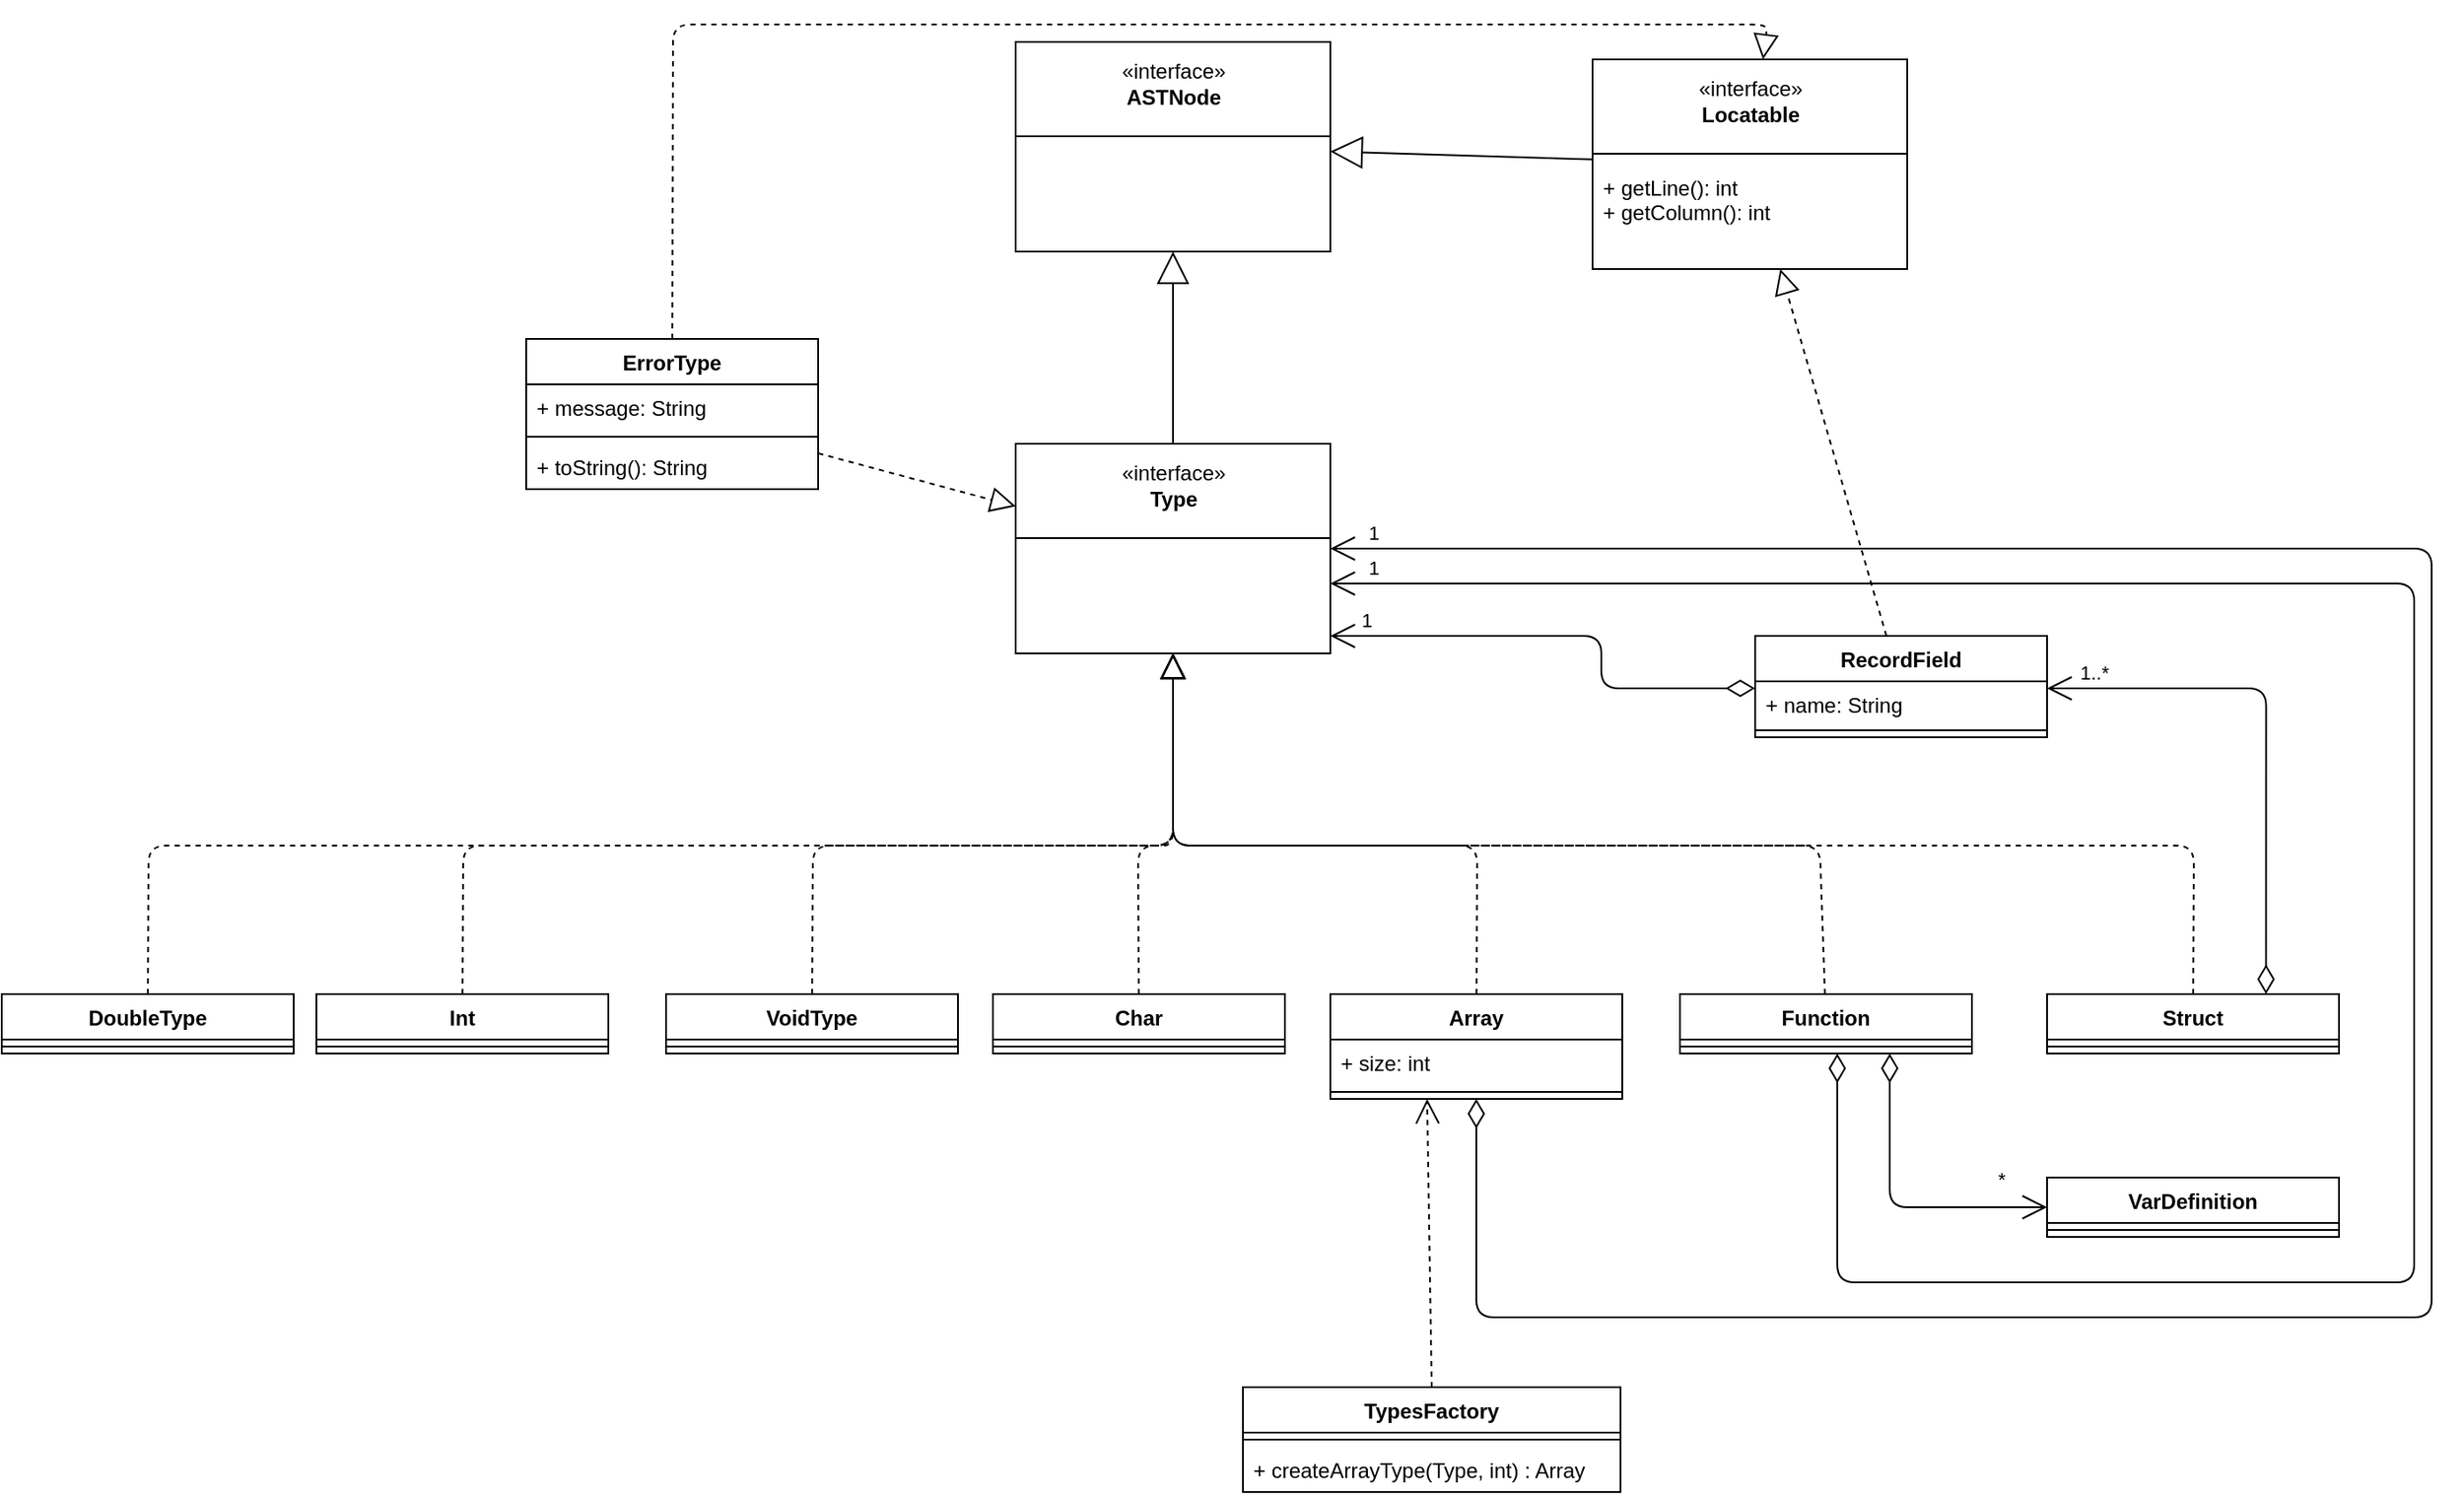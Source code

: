 <mxfile version="26.0.16" pages="2">
  <diagram id="vZv2f6N4h2fVlUgS8-mH" name="Page-1">
    <mxGraphModel dx="1803" dy="597" grid="1" gridSize="10" guides="1" tooltips="1" connect="1" arrows="1" fold="1" page="1" pageScale="1" pageWidth="827" pageHeight="1169" math="0" shadow="0">
      <root>
        <mxCell id="0" />
        <mxCell id="1" parent="0" />
        <mxCell id="rlbLfpFhO2BiyqU0LLHT-1" value="" style="group" parent="1" vertex="1" connectable="0">
          <mxGeometry x="510" y="40" width="180" height="120" as="geometry" />
        </mxCell>
        <mxCell id="rlbLfpFhO2BiyqU0LLHT-2" value="+ method(type): type" style="text;strokeColor=none;fillColor=none;align=left;verticalAlign=top;spacingLeft=4;spacingRight=4;overflow=hidden;rotatable=0;points=[[0,0.5],[1,0.5]];portConstraint=eastwest;" parent="rlbLfpFhO2BiyqU0LLHT-1" vertex="1">
          <mxGeometry y="60" width="180" height="50" as="geometry" />
        </mxCell>
        <mxCell id="rlbLfpFhO2BiyqU0LLHT-3" value="«interface»&lt;br&gt;&lt;b&gt;ASTNode&lt;br&gt;&lt;br&gt;&lt;br&gt;&lt;br&gt;&lt;br&gt;&lt;br&gt;&lt;/b&gt;" style="html=1;" parent="rlbLfpFhO2BiyqU0LLHT-1" vertex="1">
          <mxGeometry width="180" height="120" as="geometry" />
        </mxCell>
        <mxCell id="rlbLfpFhO2BiyqU0LLHT-4" value="" style="line;strokeWidth=1;fillColor=none;align=left;verticalAlign=middle;spacingTop=-1;spacingLeft=3;spacingRight=3;rotatable=0;labelPosition=right;points=[];portConstraint=eastwest;" parent="rlbLfpFhO2BiyqU0LLHT-1" vertex="1">
          <mxGeometry y="50" width="180" height="8" as="geometry" />
        </mxCell>
        <mxCell id="rlbLfpFhO2BiyqU0LLHT-5" value="" style="group" parent="1" vertex="1" connectable="0">
          <mxGeometry x="510" y="270" width="180" height="120" as="geometry" />
        </mxCell>
        <mxCell id="rlbLfpFhO2BiyqU0LLHT-6" value="+ method(type): type" style="text;strokeColor=none;fillColor=none;align=left;verticalAlign=top;spacingLeft=4;spacingRight=4;overflow=hidden;rotatable=0;points=[[0,0.5],[1,0.5]];portConstraint=eastwest;" parent="rlbLfpFhO2BiyqU0LLHT-5" vertex="1">
          <mxGeometry y="60" width="180" height="50" as="geometry" />
        </mxCell>
        <mxCell id="rlbLfpFhO2BiyqU0LLHT-7" value="«interface»&lt;br&gt;&lt;b&gt;Type&lt;br&gt;&lt;br&gt;&lt;br&gt;&lt;br&gt;&lt;br&gt;&lt;br&gt;&lt;/b&gt;" style="html=1;" parent="rlbLfpFhO2BiyqU0LLHT-5" vertex="1">
          <mxGeometry width="180" height="120" as="geometry" />
        </mxCell>
        <mxCell id="rlbLfpFhO2BiyqU0LLHT-8" value="" style="line;strokeWidth=1;fillColor=none;align=left;verticalAlign=middle;spacingTop=-1;spacingLeft=3;spacingRight=3;rotatable=0;labelPosition=right;points=[];portConstraint=eastwest;" parent="rlbLfpFhO2BiyqU0LLHT-5" vertex="1">
          <mxGeometry y="50" width="180" height="8" as="geometry" />
        </mxCell>
        <mxCell id="jiGq7M3ya4mWDzan2j70-5" value="Array" style="swimlane;fontStyle=1;align=center;verticalAlign=top;childLayout=stackLayout;horizontal=1;startSize=26;horizontalStack=0;resizeParent=1;resizeParentMax=0;resizeLast=0;collapsible=1;marginBottom=0;" parent="1" vertex="1">
          <mxGeometry x="690" y="585" width="167" height="60" as="geometry" />
        </mxCell>
        <mxCell id="jiGq7M3ya4mWDzan2j70-6" value="+ size: int" style="text;strokeColor=none;fillColor=none;align=left;verticalAlign=top;spacingLeft=4;spacingRight=4;overflow=hidden;rotatable=0;points=[[0,0.5],[1,0.5]];portConstraint=eastwest;" parent="jiGq7M3ya4mWDzan2j70-5" vertex="1">
          <mxGeometry y="26" width="167" height="26" as="geometry" />
        </mxCell>
        <mxCell id="jiGq7M3ya4mWDzan2j70-7" value="" style="line;strokeWidth=1;fillColor=none;align=left;verticalAlign=middle;spacingTop=-1;spacingLeft=3;spacingRight=3;rotatable=0;labelPosition=right;points=[];portConstraint=eastwest;" parent="jiGq7M3ya4mWDzan2j70-5" vertex="1">
          <mxGeometry y="52" width="167" height="8" as="geometry" />
        </mxCell>
        <mxCell id="jiGq7M3ya4mWDzan2j70-8" value="Struct" style="swimlane;fontStyle=1;align=center;verticalAlign=top;childLayout=stackLayout;horizontal=1;startSize=26;horizontalStack=0;resizeParent=1;resizeParentMax=0;resizeLast=0;collapsible=1;marginBottom=0;" parent="1" vertex="1">
          <mxGeometry x="1100" y="585" width="167" height="34" as="geometry" />
        </mxCell>
        <mxCell id="jiGq7M3ya4mWDzan2j70-10" value="" style="line;strokeWidth=1;fillColor=none;align=left;verticalAlign=middle;spacingTop=-1;spacingLeft=3;spacingRight=3;rotatable=0;labelPosition=right;points=[];portConstraint=eastwest;" parent="jiGq7M3ya4mWDzan2j70-8" vertex="1">
          <mxGeometry y="26" width="167" height="8" as="geometry" />
        </mxCell>
        <mxCell id="jiGq7M3ya4mWDzan2j70-11" value="" style="endArrow=block;dashed=1;endFill=0;endSize=12;html=1;" parent="1" source="VT82_3uqBTPFHjFQVwiJ-1" target="rlbLfpFhO2BiyqU0LLHT-7" edge="1">
          <mxGeometry width="160" relative="1" as="geometry">
            <mxPoint x="440" y="550" as="sourcePoint" />
            <mxPoint x="574" y="820" as="targetPoint" />
            <Array as="points">
              <mxPoint x="580" y="500" />
              <mxPoint x="600" y="500" />
            </Array>
          </mxGeometry>
        </mxCell>
        <mxCell id="jiGq7M3ya4mWDzan2j70-12" value="" style="endArrow=block;dashed=1;endFill=0;endSize=12;html=1;" parent="1" source="jiGq7M3ya4mWDzan2j70-5" target="rlbLfpFhO2BiyqU0LLHT-7" edge="1">
          <mxGeometry width="160" relative="1" as="geometry">
            <mxPoint x="580" y="550" as="sourcePoint" />
            <mxPoint x="740" y="550" as="targetPoint" />
            <Array as="points">
              <mxPoint x="774" y="500" />
              <mxPoint x="600" y="500" />
            </Array>
          </mxGeometry>
        </mxCell>
        <mxCell id="jiGq7M3ya4mWDzan2j70-13" value="" style="endArrow=block;dashed=1;endFill=0;endSize=12;html=1;" parent="1" source="jiGq7M3ya4mWDzan2j70-8" target="rlbLfpFhO2BiyqU0LLHT-7" edge="1">
          <mxGeometry width="160" relative="1" as="geometry">
            <mxPoint x="667" y="540" as="sourcePoint" />
            <mxPoint x="827" y="540" as="targetPoint" />
            <Array as="points">
              <mxPoint x="1184" y="500" />
              <mxPoint x="600" y="500" />
            </Array>
          </mxGeometry>
        </mxCell>
        <mxCell id="jiGq7M3ya4mWDzan2j70-14" value="1" style="endArrow=open;html=1;endSize=12;startArrow=diamondThin;startSize=14;startFill=0;edgeStyle=orthogonalEdgeStyle;align=left;verticalAlign=bottom;" parent="1" source="jiGq7M3ya4mWDzan2j70-5" target="rlbLfpFhO2BiyqU0LLHT-7" edge="1">
          <mxGeometry x="0.977" relative="1" as="geometry">
            <mxPoint x="590" y="730" as="sourcePoint" />
            <mxPoint x="750" y="730" as="targetPoint" />
            <mxPoint as="offset" />
            <Array as="points">
              <mxPoint x="774" y="770" />
              <mxPoint x="1320" y="770" />
              <mxPoint x="1320" y="330" />
            </Array>
          </mxGeometry>
        </mxCell>
        <mxCell id="jiGq7M3ya4mWDzan2j70-15" value="VarDefinition&#xa;" style="swimlane;fontStyle=1;align=center;verticalAlign=top;childLayout=stackLayout;horizontal=1;startSize=26;horizontalStack=0;resizeParent=1;resizeParentMax=0;resizeLast=0;collapsible=1;marginBottom=0;" parent="1" vertex="1">
          <mxGeometry x="1100" y="690" width="167" height="34" as="geometry">
            <mxRectangle x="330" y="1027" width="100" height="30" as="alternateBounds" />
          </mxGeometry>
        </mxCell>
        <mxCell id="jiGq7M3ya4mWDzan2j70-16" value="" style="line;strokeWidth=1;fillColor=none;align=left;verticalAlign=middle;spacingTop=-1;spacingLeft=3;spacingRight=3;rotatable=0;labelPosition=right;points=[];portConstraint=eastwest;" parent="jiGq7M3ya4mWDzan2j70-15" vertex="1">
          <mxGeometry y="26" width="167" height="8" as="geometry" />
        </mxCell>
        <mxCell id="VT82_3uqBTPFHjFQVwiJ-1" value="Char" style="swimlane;fontStyle=1;align=center;verticalAlign=top;childLayout=stackLayout;horizontal=1;startSize=26;horizontalStack=0;resizeParent=1;resizeParentMax=0;resizeLast=0;collapsible=1;marginBottom=0;" parent="1" vertex="1">
          <mxGeometry x="497" y="585" width="167" height="34" as="geometry" />
        </mxCell>
        <mxCell id="VT82_3uqBTPFHjFQVwiJ-3" value="" style="line;strokeWidth=1;fillColor=none;align=left;verticalAlign=middle;spacingTop=-1;spacingLeft=3;spacingRight=3;rotatable=0;labelPosition=right;points=[];portConstraint=eastwest;" parent="VT82_3uqBTPFHjFQVwiJ-1" vertex="1">
          <mxGeometry y="26" width="167" height="8" as="geometry" />
        </mxCell>
        <mxCell id="VT82_3uqBTPFHjFQVwiJ-4" value="Int" style="swimlane;fontStyle=1;align=center;verticalAlign=top;childLayout=stackLayout;horizontal=1;startSize=26;horizontalStack=0;resizeParent=1;resizeParentMax=0;resizeLast=0;collapsible=1;marginBottom=0;" parent="1" vertex="1">
          <mxGeometry x="110" y="585" width="167" height="34" as="geometry" />
        </mxCell>
        <mxCell id="VT82_3uqBTPFHjFQVwiJ-5" value="" style="line;strokeWidth=1;fillColor=none;align=left;verticalAlign=middle;spacingTop=-1;spacingLeft=3;spacingRight=3;rotatable=0;labelPosition=right;points=[];portConstraint=eastwest;" parent="VT82_3uqBTPFHjFQVwiJ-4" vertex="1">
          <mxGeometry y="26" width="167" height="8" as="geometry" />
        </mxCell>
        <mxCell id="VT82_3uqBTPFHjFQVwiJ-6" value="DoubleType" style="swimlane;fontStyle=1;align=center;verticalAlign=top;childLayout=stackLayout;horizontal=1;startSize=26;horizontalStack=0;resizeParent=1;resizeParentMax=0;resizeLast=0;collapsible=1;marginBottom=0;" parent="1" vertex="1">
          <mxGeometry x="-70" y="585" width="167" height="34" as="geometry" />
        </mxCell>
        <mxCell id="VT82_3uqBTPFHjFQVwiJ-7" value="" style="line;strokeWidth=1;fillColor=none;align=left;verticalAlign=middle;spacingTop=-1;spacingLeft=3;spacingRight=3;rotatable=0;labelPosition=right;points=[];portConstraint=eastwest;" parent="VT82_3uqBTPFHjFQVwiJ-6" vertex="1">
          <mxGeometry y="26" width="167" height="8" as="geometry" />
        </mxCell>
        <mxCell id="VT82_3uqBTPFHjFQVwiJ-8" value="Function" style="swimlane;fontStyle=1;align=center;verticalAlign=top;childLayout=stackLayout;horizontal=1;startSize=26;horizontalStack=0;resizeParent=1;resizeParentMax=0;resizeLast=0;collapsible=1;marginBottom=0;" parent="1" vertex="1">
          <mxGeometry x="890" y="585" width="167" height="34" as="geometry" />
        </mxCell>
        <mxCell id="VT82_3uqBTPFHjFQVwiJ-9" value="" style="line;strokeWidth=1;fillColor=none;align=left;verticalAlign=middle;spacingTop=-1;spacingLeft=3;spacingRight=3;rotatable=0;labelPosition=right;points=[];portConstraint=eastwest;" parent="VT82_3uqBTPFHjFQVwiJ-8" vertex="1">
          <mxGeometry y="26" width="167" height="8" as="geometry" />
        </mxCell>
        <mxCell id="VT82_3uqBTPFHjFQVwiJ-10" value="VoidType" style="swimlane;fontStyle=1;align=center;verticalAlign=top;childLayout=stackLayout;horizontal=1;startSize=26;horizontalStack=0;resizeParent=1;resizeParentMax=0;resizeLast=0;collapsible=1;marginBottom=0;" parent="1" vertex="1">
          <mxGeometry x="310" y="585" width="167" height="34" as="geometry" />
        </mxCell>
        <mxCell id="VT82_3uqBTPFHjFQVwiJ-11" value="" style="line;strokeWidth=1;fillColor=none;align=left;verticalAlign=middle;spacingTop=-1;spacingLeft=3;spacingRight=3;rotatable=0;labelPosition=right;points=[];portConstraint=eastwest;" parent="VT82_3uqBTPFHjFQVwiJ-10" vertex="1">
          <mxGeometry y="26" width="167" height="8" as="geometry" />
        </mxCell>
        <mxCell id="VT82_3uqBTPFHjFQVwiJ-12" value="" style="endArrow=block;endSize=16;endFill=0;html=1;" parent="1" source="rlbLfpFhO2BiyqU0LLHT-7" target="rlbLfpFhO2BiyqU0LLHT-3" edge="1">
          <mxGeometry width="160" relative="1" as="geometry">
            <mxPoint x="520" y="220" as="sourcePoint" />
            <mxPoint x="680" y="220" as="targetPoint" />
          </mxGeometry>
        </mxCell>
        <mxCell id="VT82_3uqBTPFHjFQVwiJ-13" value="1" style="endArrow=open;html=1;endSize=12;startArrow=diamondThin;startSize=14;startFill=0;edgeStyle=orthogonalEdgeStyle;align=left;verticalAlign=bottom;" parent="1" source="VT82_3uqBTPFHjFQVwiJ-8" target="rlbLfpFhO2BiyqU0LLHT-7" edge="1">
          <mxGeometry x="0.973" relative="1" as="geometry">
            <mxPoint x="784" y="655" as="sourcePoint" />
            <mxPoint x="700" y="340" as="targetPoint" />
            <mxPoint as="offset" />
            <Array as="points">
              <mxPoint x="980" y="750" />
              <mxPoint x="1310" y="750" />
              <mxPoint x="1310" y="350" />
            </Array>
          </mxGeometry>
        </mxCell>
        <mxCell id="VT82_3uqBTPFHjFQVwiJ-14" value="" style="endArrow=block;dashed=1;endFill=0;endSize=12;html=1;" parent="1" source="VT82_3uqBTPFHjFQVwiJ-10" target="rlbLfpFhO2BiyqU0LLHT-7" edge="1">
          <mxGeometry width="160" relative="1" as="geometry">
            <mxPoint x="590" y="595" as="sourcePoint" />
            <mxPoint x="610" y="400" as="targetPoint" />
            <Array as="points">
              <mxPoint x="394" y="500" />
              <mxPoint x="600" y="500" />
            </Array>
          </mxGeometry>
        </mxCell>
        <mxCell id="VT82_3uqBTPFHjFQVwiJ-15" value="" style="endArrow=block;dashed=1;endFill=0;endSize=12;html=1;" parent="1" source="VT82_3uqBTPFHjFQVwiJ-4" target="rlbLfpFhO2BiyqU0LLHT-7" edge="1">
          <mxGeometry width="160" relative="1" as="geometry">
            <mxPoint x="600" y="605" as="sourcePoint" />
            <mxPoint x="620" y="410" as="targetPoint" />
            <Array as="points">
              <mxPoint x="194" y="500" />
              <mxPoint x="600" y="500" />
            </Array>
          </mxGeometry>
        </mxCell>
        <mxCell id="VT82_3uqBTPFHjFQVwiJ-16" value="" style="endArrow=block;dashed=1;endFill=0;endSize=12;html=1;" parent="1" source="VT82_3uqBTPFHjFQVwiJ-6" target="rlbLfpFhO2BiyqU0LLHT-7" edge="1">
          <mxGeometry width="160" relative="1" as="geometry">
            <mxPoint x="610" y="615" as="sourcePoint" />
            <mxPoint x="630" y="420" as="targetPoint" />
            <Array as="points">
              <mxPoint x="14" y="500" />
              <mxPoint x="600" y="500" />
            </Array>
          </mxGeometry>
        </mxCell>
        <mxCell id="VT82_3uqBTPFHjFQVwiJ-18" value="" style="endArrow=block;dashed=1;endFill=0;endSize=12;html=1;" parent="1" source="VT82_3uqBTPFHjFQVwiJ-8" target="rlbLfpFhO2BiyqU0LLHT-7" edge="1">
          <mxGeometry width="160" relative="1" as="geometry">
            <mxPoint x="784" y="595" as="sourcePoint" />
            <mxPoint x="610" y="400" as="targetPoint" />
            <Array as="points">
              <mxPoint x="970" y="500" />
              <mxPoint x="600" y="500" />
            </Array>
          </mxGeometry>
        </mxCell>
        <mxCell id="VT82_3uqBTPFHjFQVwiJ-19" value="*" style="endArrow=open;html=1;endSize=12;startArrow=diamondThin;startSize=14;startFill=0;edgeStyle=orthogonalEdgeStyle;align=left;verticalAlign=bottom;" parent="1" source="VT82_3uqBTPFHjFQVwiJ-8" target="jiGq7M3ya4mWDzan2j70-15" edge="1">
          <mxGeometry x="0.663" y="7" relative="1" as="geometry">
            <mxPoint x="1010" y="650" as="sourcePoint" />
            <mxPoint x="1170" y="650" as="targetPoint" />
            <mxPoint as="offset" />
            <Array as="points">
              <mxPoint x="1010" y="707" />
            </Array>
          </mxGeometry>
        </mxCell>
        <mxCell id="VT82_3uqBTPFHjFQVwiJ-20" value="RecordField" style="swimlane;fontStyle=1;align=center;verticalAlign=top;childLayout=stackLayout;horizontal=1;startSize=26;horizontalStack=0;resizeParent=1;resizeParentMax=0;resizeLast=0;collapsible=1;marginBottom=0;" parent="1" vertex="1">
          <mxGeometry x="933" y="380" width="167" height="58" as="geometry" />
        </mxCell>
        <mxCell id="VT82_3uqBTPFHjFQVwiJ-21" value="+ name: String" style="text;strokeColor=none;fillColor=none;align=left;verticalAlign=top;spacingLeft=4;spacingRight=4;overflow=hidden;rotatable=0;points=[[0,0.5],[1,0.5]];portConstraint=eastwest;" parent="VT82_3uqBTPFHjFQVwiJ-20" vertex="1">
          <mxGeometry y="26" width="167" height="24" as="geometry" />
        </mxCell>
        <mxCell id="VT82_3uqBTPFHjFQVwiJ-22" value="" style="line;strokeWidth=1;fillColor=none;align=left;verticalAlign=middle;spacingTop=-1;spacingLeft=3;spacingRight=3;rotatable=0;labelPosition=right;points=[];portConstraint=eastwest;" parent="VT82_3uqBTPFHjFQVwiJ-20" vertex="1">
          <mxGeometry y="50" width="167" height="8" as="geometry" />
        </mxCell>
        <mxCell id="VT82_3uqBTPFHjFQVwiJ-24" value="1..*" style="endArrow=open;html=1;endSize=12;startArrow=diamondThin;startSize=14;startFill=0;edgeStyle=orthogonalEdgeStyle;align=left;verticalAlign=bottom;exitX=0.75;exitY=0;exitDx=0;exitDy=0;" parent="1" source="jiGq7M3ya4mWDzan2j70-8" target="VT82_3uqBTPFHjFQVwiJ-20" edge="1">
          <mxGeometry x="0.888" relative="1" as="geometry">
            <mxPoint x="1090" y="450" as="sourcePoint" />
            <mxPoint x="1250" y="450" as="targetPoint" />
            <mxPoint as="offset" />
            <Array as="points">
              <mxPoint x="1225" y="410" />
            </Array>
          </mxGeometry>
        </mxCell>
        <mxCell id="VT82_3uqBTPFHjFQVwiJ-25" value="1" style="endArrow=open;html=1;endSize=12;startArrow=diamondThin;startSize=14;startFill=0;edgeStyle=orthogonalEdgeStyle;align=left;verticalAlign=bottom;" parent="1" source="VT82_3uqBTPFHjFQVwiJ-20" target="rlbLfpFhO2BiyqU0LLHT-7" edge="1">
          <mxGeometry x="0.882" relative="1" as="geometry">
            <mxPoint x="760" y="409.41" as="sourcePoint" />
            <mxPoint x="920" y="409.41" as="targetPoint" />
            <mxPoint as="offset" />
            <Array as="points">
              <mxPoint x="845" y="410" />
              <mxPoint x="845" y="380" />
            </Array>
          </mxGeometry>
        </mxCell>
        <mxCell id="PTRANAso_r1I-YJsSFSw-1" value="" style="group" parent="1" vertex="1" connectable="0">
          <mxGeometry x="840" y="50" width="180" height="120" as="geometry" />
        </mxCell>
        <mxCell id="PTRANAso_r1I-YJsSFSw-2" value="+ method(type): type" style="text;strokeColor=none;fillColor=none;align=left;verticalAlign=top;spacingLeft=4;spacingRight=4;overflow=hidden;rotatable=0;points=[[0,0.5],[1,0.5]];portConstraint=eastwest;" parent="PTRANAso_r1I-YJsSFSw-1" vertex="1">
          <mxGeometry y="60" width="180" height="50" as="geometry" />
        </mxCell>
        <mxCell id="PTRANAso_r1I-YJsSFSw-3" value="«interface»&lt;br&gt;&lt;b&gt;Locatable&lt;br&gt;&lt;br&gt;&lt;br&gt;&lt;br&gt;&lt;br&gt;&lt;br&gt;&lt;/b&gt;" style="html=1;" parent="PTRANAso_r1I-YJsSFSw-1" vertex="1">
          <mxGeometry width="180" height="120" as="geometry" />
        </mxCell>
        <mxCell id="PTRANAso_r1I-YJsSFSw-4" value="" style="line;strokeWidth=1;fillColor=none;align=left;verticalAlign=middle;spacingTop=-1;spacingLeft=3;spacingRight=3;rotatable=0;labelPosition=right;points=[];portConstraint=eastwest;" parent="PTRANAso_r1I-YJsSFSw-1" vertex="1">
          <mxGeometry y="50" width="180" height="8" as="geometry" />
        </mxCell>
        <mxCell id="PTRANAso_r1I-YJsSFSw-5" value="+ getLine(): int&#xa;+ getColumn(): int" style="text;strokeColor=none;fillColor=none;align=left;verticalAlign=top;spacingLeft=4;spacingRight=4;overflow=hidden;rotatable=0;points=[[0,0.5],[1,0.5]];portConstraint=eastwest;" parent="PTRANAso_r1I-YJsSFSw-1" vertex="1">
          <mxGeometry y="60" width="180" height="40" as="geometry" />
        </mxCell>
        <mxCell id="PTRANAso_r1I-YJsSFSw-11" value="" style="endArrow=block;endSize=16;endFill=0;html=1;" parent="1" source="PTRANAso_r1I-YJsSFSw-3" target="rlbLfpFhO2BiyqU0LLHT-3" edge="1">
          <mxGeometry width="160" relative="1" as="geometry">
            <mxPoint x="670" y="220" as="sourcePoint" />
            <mxPoint x="830" y="220" as="targetPoint" />
          </mxGeometry>
        </mxCell>
        <mxCell id="PTRANAso_r1I-YJsSFSw-12" value="" style="endArrow=block;dashed=1;endFill=0;endSize=12;html=1;" parent="1" source="VT82_3uqBTPFHjFQVwiJ-20" target="PTRANAso_r1I-YJsSFSw-3" edge="1">
          <mxGeometry width="160" relative="1" as="geometry">
            <mxPoint x="870" y="240" as="sourcePoint" />
            <mxPoint x="1030" y="240" as="targetPoint" />
          </mxGeometry>
        </mxCell>
        <mxCell id="98fGoXoTV2e428b0Uq4E-1" value="TypesFactory" style="swimlane;fontStyle=1;align=center;verticalAlign=top;childLayout=stackLayout;horizontal=1;startSize=26;horizontalStack=0;resizeParent=1;resizeParentMax=0;resizeLast=0;collapsible=1;marginBottom=0;" parent="1" vertex="1">
          <mxGeometry x="640" y="810" width="216" height="60" as="geometry" />
        </mxCell>
        <mxCell id="98fGoXoTV2e428b0Uq4E-3" value="" style="line;strokeWidth=1;fillColor=none;align=left;verticalAlign=middle;spacingTop=-1;spacingLeft=3;spacingRight=3;rotatable=0;labelPosition=right;points=[];portConstraint=eastwest;" parent="98fGoXoTV2e428b0Uq4E-1" vertex="1">
          <mxGeometry y="26" width="216" height="8" as="geometry" />
        </mxCell>
        <mxCell id="98fGoXoTV2e428b0Uq4E-2" value="+ createArrayType(Type, int) : Array" style="text;strokeColor=none;fillColor=none;align=left;verticalAlign=top;spacingLeft=4;spacingRight=4;overflow=hidden;rotatable=0;points=[[0,0.5],[1,0.5]];portConstraint=eastwest;" parent="98fGoXoTV2e428b0Uq4E-1" vertex="1">
          <mxGeometry y="34" width="216" height="26" as="geometry" />
        </mxCell>
        <mxCell id="98fGoXoTV2e428b0Uq4E-4" value="" style="endArrow=open;endFill=1;endSize=12;html=1;dashed=1;exitX=0.5;exitY=0;exitDx=0;exitDy=0;" parent="1" source="98fGoXoTV2e428b0Uq4E-1" edge="1">
          <mxGeometry width="160" relative="1" as="geometry">
            <mxPoint x="719.995" y="810" as="sourcePoint" />
            <mxPoint x="745.38" y="645" as="targetPoint" />
            <Array as="points">
              <mxPoint x="745.38" y="645" />
            </Array>
          </mxGeometry>
        </mxCell>
        <mxCell id="AvysYNHUNDPnWlZyKn92-1" value="ErrorType" style="swimlane;fontStyle=1;align=center;verticalAlign=top;childLayout=stackLayout;horizontal=1;startSize=26;horizontalStack=0;resizeParent=1;resizeParentMax=0;resizeLast=0;collapsible=1;marginBottom=0;" vertex="1" parent="1">
          <mxGeometry x="230" y="210" width="167" height="86" as="geometry" />
        </mxCell>
        <mxCell id="AvysYNHUNDPnWlZyKn92-3" value="+ message: String" style="text;strokeColor=none;fillColor=none;align=left;verticalAlign=top;spacingLeft=4;spacingRight=4;overflow=hidden;rotatable=0;points=[[0,0.5],[1,0.5]];portConstraint=eastwest;" vertex="1" parent="AvysYNHUNDPnWlZyKn92-1">
          <mxGeometry y="26" width="167" height="26" as="geometry" />
        </mxCell>
        <mxCell id="AvysYNHUNDPnWlZyKn92-2" value="" style="line;strokeWidth=1;fillColor=none;align=left;verticalAlign=middle;spacingTop=-1;spacingLeft=3;spacingRight=3;rotatable=0;labelPosition=right;points=[];portConstraint=eastwest;" vertex="1" parent="AvysYNHUNDPnWlZyKn92-1">
          <mxGeometry y="52" width="167" height="8" as="geometry" />
        </mxCell>
        <mxCell id="AvysYNHUNDPnWlZyKn92-4" value="+ toString(): String" style="text;strokeColor=none;fillColor=none;align=left;verticalAlign=top;spacingLeft=4;spacingRight=4;overflow=hidden;rotatable=0;points=[[0,0.5],[1,0.5]];portConstraint=eastwest;" vertex="1" parent="AvysYNHUNDPnWlZyKn92-1">
          <mxGeometry y="60" width="167" height="26" as="geometry" />
        </mxCell>
        <mxCell id="AvysYNHUNDPnWlZyKn92-5" value="" style="endArrow=block;dashed=1;endFill=0;endSize=12;html=1;" edge="1" parent="1" source="AvysYNHUNDPnWlZyKn92-1" target="PTRANAso_r1I-YJsSFSw-3">
          <mxGeometry width="160" relative="1" as="geometry">
            <mxPoint x="971" y="150" as="sourcePoint" />
            <mxPoint x="910" y="-60" as="targetPoint" />
            <Array as="points">
              <mxPoint x="314" y="30" />
              <mxPoint x="940" y="30" />
            </Array>
          </mxGeometry>
        </mxCell>
        <mxCell id="AvysYNHUNDPnWlZyKn92-6" value="" style="endArrow=block;dashed=1;endFill=0;endSize=12;html=1;" edge="1" parent="1" source="AvysYNHUNDPnWlZyKn92-1" target="rlbLfpFhO2BiyqU0LLHT-7">
          <mxGeometry width="160" relative="1" as="geometry">
            <mxPoint x="404" y="595" as="sourcePoint" />
            <mxPoint x="610" y="400" as="targetPoint" />
            <Array as="points" />
          </mxGeometry>
        </mxCell>
      </root>
    </mxGraphModel>
  </diagram>
  <diagram id="bk84AN6vChEhuG9X8hu6" name="Statements">
    <mxGraphModel dx="1434" dy="830" grid="0" gridSize="10" guides="1" tooltips="1" connect="1" arrows="1" fold="1" page="0" pageScale="1" pageWidth="827" pageHeight="1169" math="0" shadow="0">
      <root>
        <mxCell id="0" />
        <mxCell id="1" parent="0" />
      </root>
    </mxGraphModel>
  </diagram>
</mxfile>

